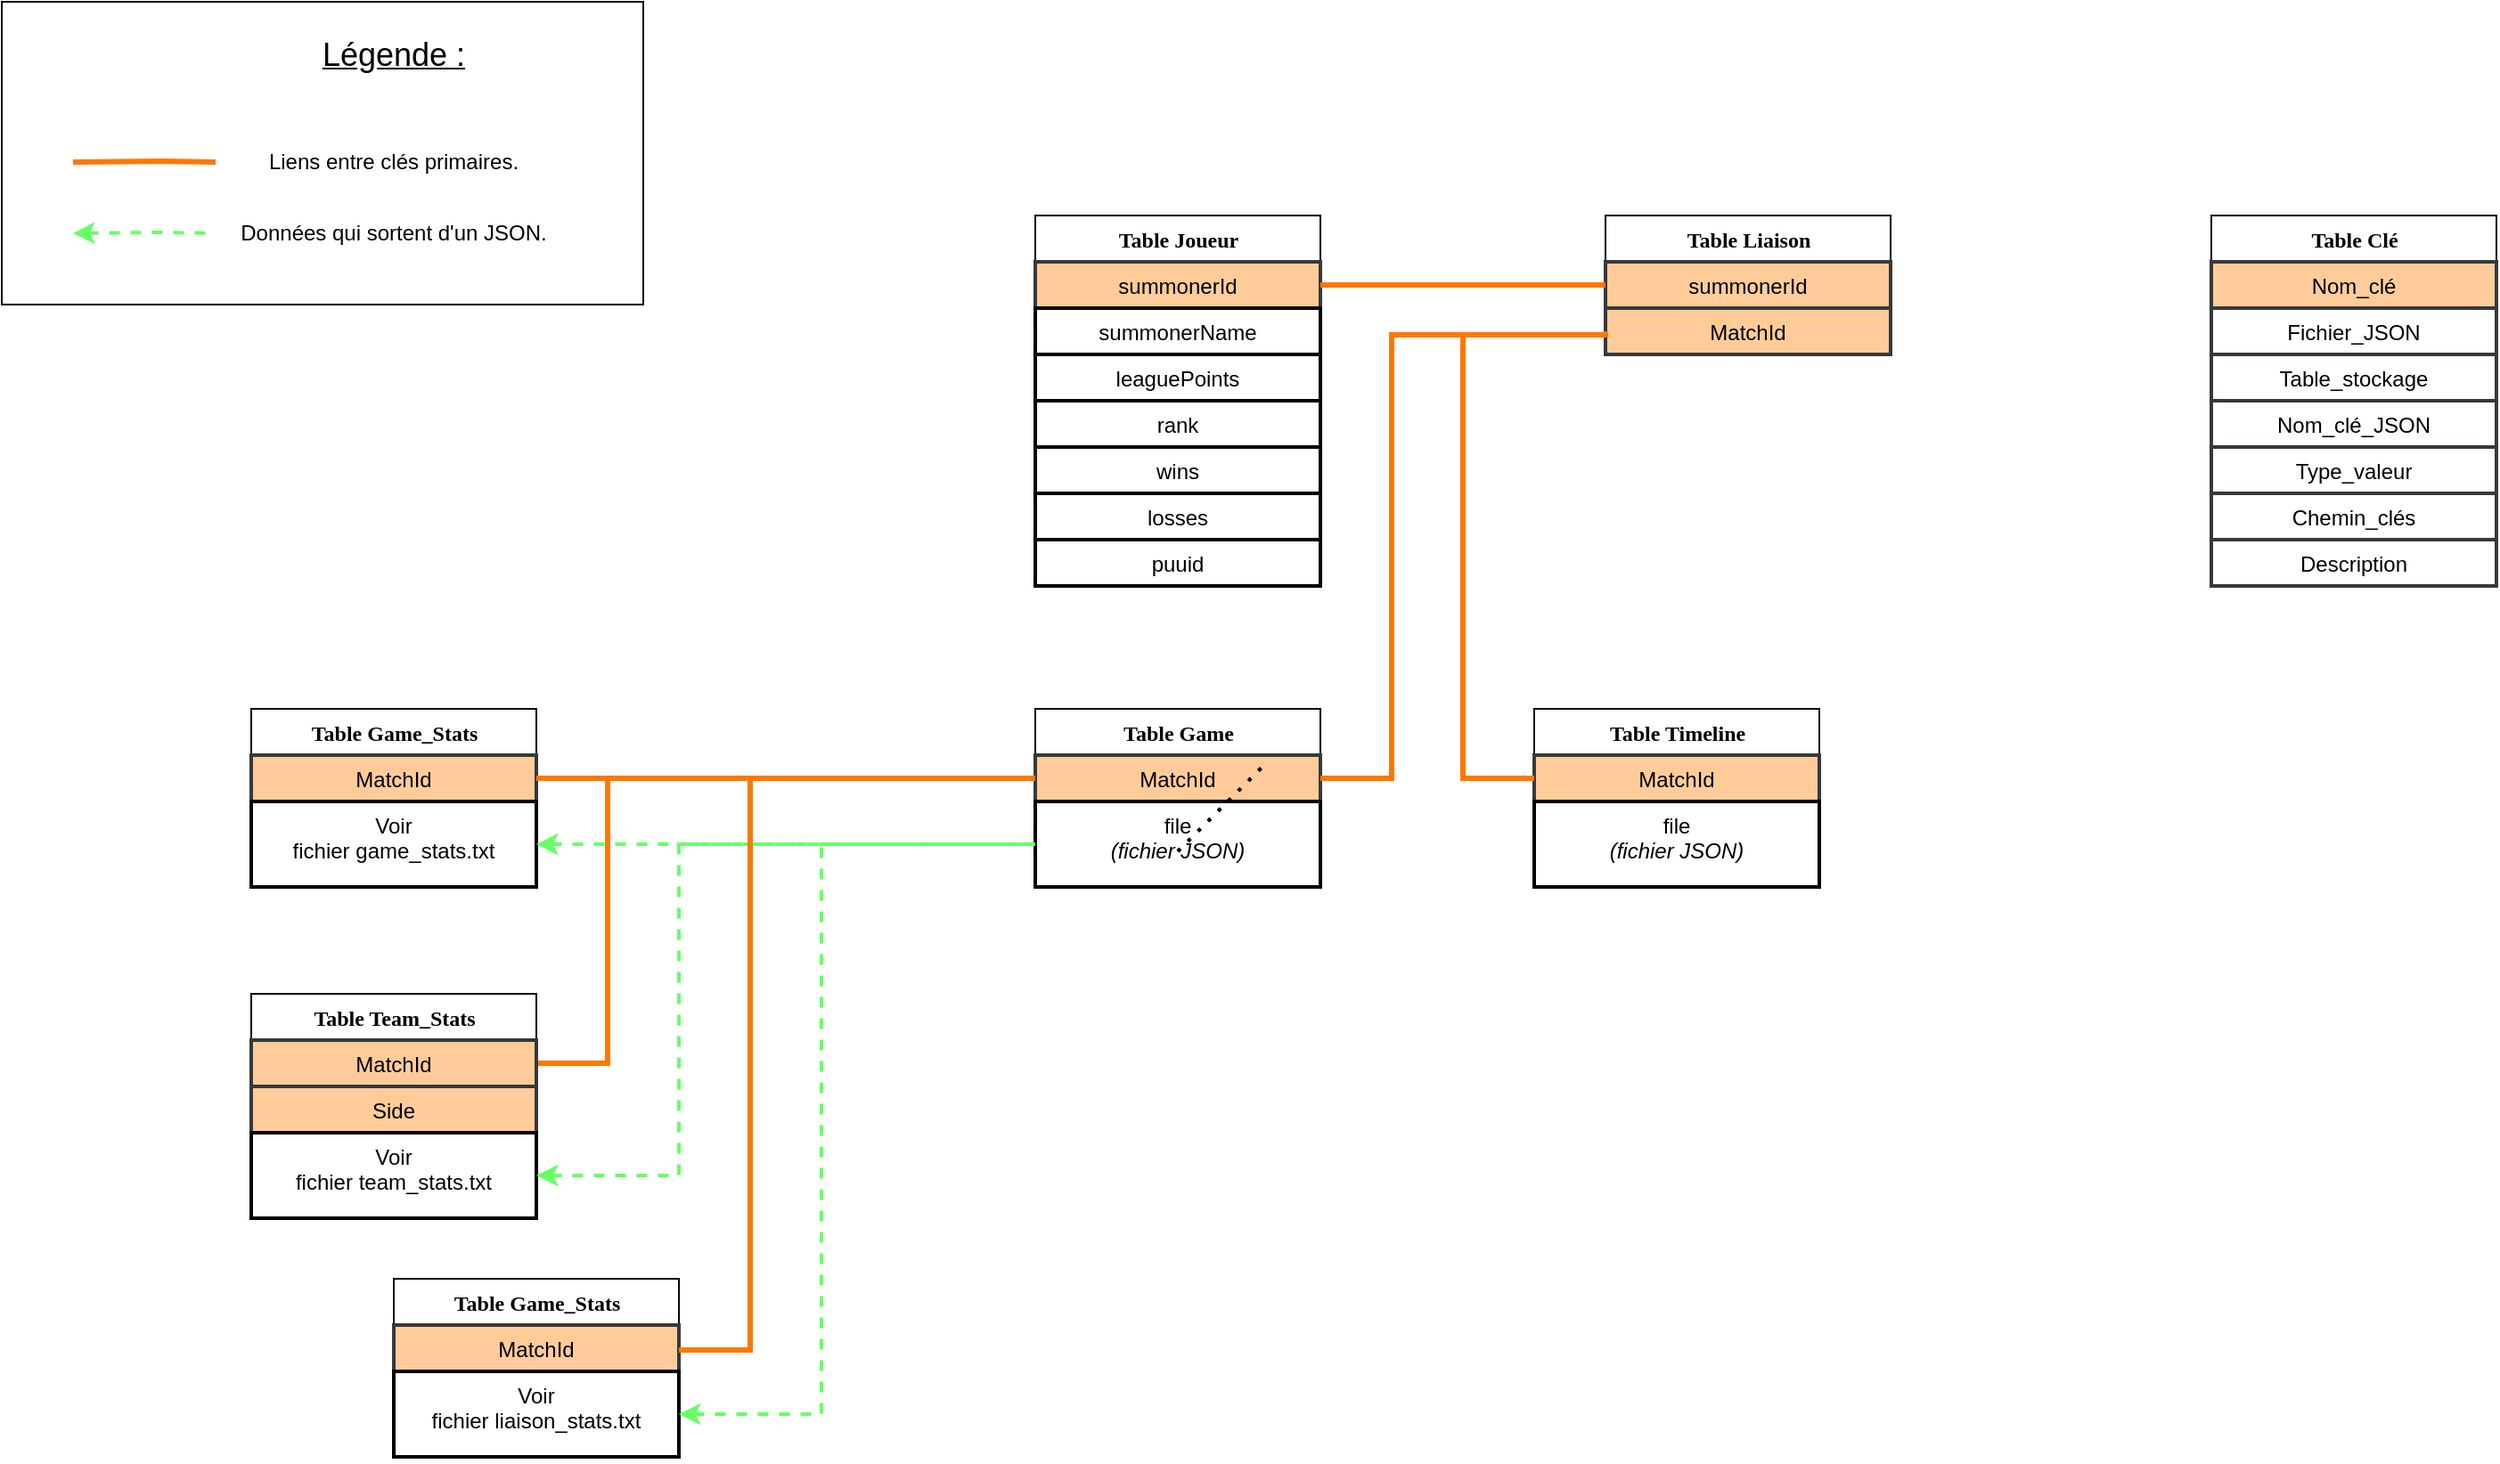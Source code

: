 <mxfile version="21.3.8" type="device">
  <diagram name="Page-1" id="9f46799a-70d6-7492-0946-bef42562c5a5">
    <mxGraphModel dx="1503" dy="995" grid="1" gridSize="10" guides="1" tooltips="1" connect="1" arrows="1" fold="1" page="1" pageScale="1" pageWidth="1100" pageHeight="850" background="none" math="0" shadow="0">
      <root>
        <mxCell id="0" />
        <mxCell id="1" parent="0" />
        <mxCell id="9pwFI_LOIYgy0ixQqE2M-47" style="edgeStyle=orthogonalEdgeStyle;rounded=0;orthogonalLoop=1;jettySize=auto;html=1;entryX=0;entryY=0.5;entryDx=0;entryDy=0;strokeColor=#ff7800;endArrow=none;endFill=0;strokeWidth=3;" edge="1" parent="1" target="9pwFI_LOIYgy0ixQqE2M-32">
          <mxGeometry relative="1" as="geometry">
            <mxPoint x="300" y="600" as="sourcePoint" />
            <Array as="points">
              <mxPoint x="270" y="600" />
              <mxPoint x="270" y="596" />
              <mxPoint x="340" y="596" />
              <mxPoint x="340" y="436" />
            </Array>
          </mxGeometry>
        </mxCell>
        <mxCell id="9pwFI_LOIYgy0ixQqE2M-60" value="" style="rounded=0;whiteSpace=wrap;html=1;" vertex="1" parent="1">
          <mxGeometry width="360" height="170" as="geometry" />
        </mxCell>
        <mxCell id="78961159f06e98e8-30" value="Table Joueur" style="swimlane;html=1;fontStyle=1;align=center;verticalAlign=top;childLayout=stackLayout;horizontal=1;startSize=26;horizontalStack=0;resizeParent=1;resizeLast=0;collapsible=1;marginBottom=0;swimlaneFillColor=#ffffff;rounded=0;shadow=0;comic=0;labelBackgroundColor=none;strokeWidth=1;fillColor=none;fontFamily=Verdana;fontSize=12" parent="1" vertex="1">
          <mxGeometry x="580" y="120" width="160" height="208" as="geometry" />
        </mxCell>
        <mxCell id="78961159f06e98e8-32" value="&lt;font color=&quot;#000000&quot;&gt;summonerId&lt;/font&gt;" style="text;html=1;strokeColor=#36393d;fillColor=#ffcc99;align=center;verticalAlign=top;spacingLeft=4;spacingRight=4;whiteSpace=wrap;overflow=hidden;rotatable=0;points=[[0,0.5],[1,0.5]];portConstraint=eastwest;shadow=0;strokeWidth=2;glass=0;perimeterSpacing=0;" parent="78961159f06e98e8-30" vertex="1">
          <mxGeometry y="26" width="160" height="26" as="geometry" />
        </mxCell>
        <mxCell id="9pwFI_LOIYgy0ixQqE2M-1" value="&lt;div align=&quot;center&quot;&gt;&lt;font color=&quot;#000000&quot;&gt;summonerName&lt;/font&gt;&lt;/div&gt;" style="text;html=1;strokeColor=#000000;fillColor=none;align=center;verticalAlign=top;spacingLeft=4;spacingRight=4;whiteSpace=wrap;overflow=hidden;rotatable=0;points=[[0,0.5],[1,0.5]];portConstraint=eastwest;shadow=0;strokeWidth=2;glass=1;" vertex="1" parent="78961159f06e98e8-30">
          <mxGeometry y="52" width="160" height="26" as="geometry" />
        </mxCell>
        <mxCell id="78961159f06e98e8-31" value="&lt;font color=&quot;#000000&quot;&gt;leaguePoints&lt;/font&gt;" style="text;html=1;strokeColor=#000000;fillColor=none;align=center;verticalAlign=top;spacingLeft=4;spacingRight=4;whiteSpace=wrap;overflow=hidden;rotatable=0;points=[[0,0.5],[1,0.5]];portConstraint=eastwest;glass=1;strokeWidth=2;" parent="78961159f06e98e8-30" vertex="1">
          <mxGeometry y="78" width="160" height="26" as="geometry" />
        </mxCell>
        <mxCell id="78961159f06e98e8-36" value="&lt;div align=&quot;center&quot;&gt;&lt;font color=&quot;#000000&quot;&gt;rank&lt;/font&gt;&lt;/div&gt;" style="text;html=1;strokeColor=#000000;fillColor=none;align=center;verticalAlign=top;spacingLeft=4;spacingRight=4;whiteSpace=wrap;overflow=hidden;rotatable=0;points=[[0,0.5],[1,0.5]];portConstraint=eastwest;glass=1;strokeWidth=2;" parent="78961159f06e98e8-30" vertex="1">
          <mxGeometry y="104" width="160" height="26" as="geometry" />
        </mxCell>
        <mxCell id="78961159f06e98e8-37" value="&lt;div align=&quot;center&quot;&gt;&lt;font color=&quot;#000000&quot;&gt;wins&lt;/font&gt;&lt;/div&gt;" style="text;html=1;strokeColor=#000000;fillColor=none;align=center;verticalAlign=top;spacingLeft=4;spacingRight=4;whiteSpace=wrap;overflow=hidden;rotatable=0;points=[[0,0.5],[1,0.5]];portConstraint=eastwest;strokeWidth=2;glass=1;" parent="78961159f06e98e8-30" vertex="1">
          <mxGeometry y="130" width="160" height="26" as="geometry" />
        </mxCell>
        <mxCell id="78961159f06e98e8-39" value="&lt;div align=&quot;center&quot;&gt;&lt;font color=&quot;#000000&quot;&gt;losses&lt;/font&gt;&lt;/div&gt;" style="text;html=1;strokeColor=#000000;fillColor=none;align=center;verticalAlign=top;spacingLeft=4;spacingRight=4;whiteSpace=wrap;overflow=hidden;rotatable=1;points=[[0,0.5],[1,0.5]];portConstraint=eastwest;strokeWidth=2;movable=1;resizable=1;deletable=1;editable=1;locked=0;connectable=1;" parent="78961159f06e98e8-30" vertex="1">
          <mxGeometry y="156" width="160" height="26" as="geometry" />
        </mxCell>
        <mxCell id="78961159f06e98e8-40" value="&lt;div align=&quot;center&quot;&gt;&lt;font color=&quot;#000000&quot;&gt;puuid&lt;/font&gt;&lt;/div&gt;" style="text;html=1;strokeColor=#000000;fillColor=none;align=center;verticalAlign=top;spacingLeft=4;spacingRight=4;whiteSpace=wrap;overflow=hidden;rotatable=0;points=[[0,0.5],[1,0.5]];portConstraint=eastwest;strokeWidth=2;glass=1;" parent="78961159f06e98e8-30" vertex="1">
          <mxGeometry y="182" width="160" height="26" as="geometry" />
        </mxCell>
        <mxCell id="9pwFI_LOIYgy0ixQqE2M-3" value="Table Liaison" style="swimlane;html=1;fontStyle=1;align=center;verticalAlign=top;childLayout=stackLayout;horizontal=1;startSize=26;horizontalStack=0;resizeParent=1;resizeLast=0;collapsible=1;marginBottom=0;swimlaneFillColor=#ffffff;rounded=0;shadow=0;comic=0;labelBackgroundColor=none;strokeWidth=1;fillColor=none;fontFamily=Verdana;fontSize=12" vertex="1" parent="1">
          <mxGeometry x="900" y="120" width="160" height="78" as="geometry" />
        </mxCell>
        <mxCell id="9pwFI_LOIYgy0ixQqE2M-4" value="&lt;font color=&quot;#000000&quot;&gt;summonerId&lt;/font&gt;" style="text;html=1;strokeColor=#36393d;fillColor=#ffcc99;align=center;verticalAlign=top;spacingLeft=4;spacingRight=4;whiteSpace=wrap;overflow=hidden;rotatable=0;points=[[0,0.5],[1,0.5]];portConstraint=eastwest;shadow=0;strokeWidth=2;glass=0;perimeterSpacing=0;" vertex="1" parent="9pwFI_LOIYgy0ixQqE2M-3">
          <mxGeometry y="26" width="160" height="26" as="geometry" />
        </mxCell>
        <mxCell id="9pwFI_LOIYgy0ixQqE2M-5" value="&lt;font color=&quot;#000000&quot;&gt;MatchId&lt;br&gt;&lt;/font&gt;" style="text;html=1;strokeColor=#36393d;fillColor=#ffcc99;align=center;verticalAlign=top;spacingLeft=4;spacingRight=4;whiteSpace=wrap;overflow=hidden;rotatable=0;points=[[0,0.5],[1,0.5]];portConstraint=eastwest;shadow=0;strokeWidth=2;glass=0;" vertex="1" parent="9pwFI_LOIYgy0ixQqE2M-3">
          <mxGeometry y="52" width="160" height="26" as="geometry" />
        </mxCell>
        <mxCell id="9pwFI_LOIYgy0ixQqE2M-14" style="rounded=0;orthogonalLoop=1;jettySize=auto;html=1;endArrow=none;endFill=0;strokeColor=#ff7800;strokeWidth=3;" edge="1" parent="1" source="78961159f06e98e8-32" target="9pwFI_LOIYgy0ixQqE2M-4">
          <mxGeometry relative="1" as="geometry" />
        </mxCell>
        <mxCell id="9pwFI_LOIYgy0ixQqE2M-23" value="Table Timeline" style="swimlane;html=1;fontStyle=1;align=center;verticalAlign=top;childLayout=stackLayout;horizontal=1;startSize=26;horizontalStack=0;resizeParent=1;resizeLast=0;collapsible=1;marginBottom=0;swimlaneFillColor=#ffffff;rounded=0;shadow=0;comic=0;labelBackgroundColor=none;strokeWidth=1;fillColor=none;fontFamily=Verdana;fontSize=12" vertex="1" parent="1">
          <mxGeometry x="860" y="397" width="160" height="100" as="geometry" />
        </mxCell>
        <mxCell id="9pwFI_LOIYgy0ixQqE2M-24" value="&lt;font color=&quot;#000000&quot;&gt;MatchId&lt;br&gt;&lt;/font&gt;" style="text;html=1;strokeColor=#36393d;fillColor=#ffcc99;align=center;verticalAlign=top;spacingLeft=4;spacingRight=4;whiteSpace=wrap;overflow=hidden;rotatable=0;points=[[0,0.5],[1,0.5]];portConstraint=eastwest;shadow=0;strokeWidth=2;glass=0;perimeterSpacing=0;" vertex="1" parent="9pwFI_LOIYgy0ixQqE2M-23">
          <mxGeometry y="26" width="160" height="26" as="geometry" />
        </mxCell>
        <mxCell id="9pwFI_LOIYgy0ixQqE2M-25" value="&lt;div&gt;&lt;font color=&quot;#000000&quot;&gt;file&lt;i&gt;&lt;br&gt;&lt;/i&gt;&lt;/font&gt;&lt;/div&gt;&lt;div&gt;&lt;font color=&quot;#000000&quot;&gt;&lt;i&gt; (fichier JSON)&lt;/i&gt;&lt;/font&gt;&lt;/div&gt;" style="text;html=1;strokeColor=#000000;fillColor=none;align=center;verticalAlign=top;spacingLeft=4;spacingRight=4;whiteSpace=wrap;overflow=hidden;rotatable=0;points=[[0,0.5],[1,0.5]];portConstraint=eastwest;shadow=0;strokeWidth=2;glass=1;" vertex="1" parent="9pwFI_LOIYgy0ixQqE2M-23">
          <mxGeometry y="52" width="160" height="48" as="geometry" />
        </mxCell>
        <mxCell id="9pwFI_LOIYgy0ixQqE2M-31" value="Table Game" style="swimlane;html=1;fontStyle=1;align=center;verticalAlign=top;childLayout=stackLayout;horizontal=1;startSize=26;horizontalStack=0;resizeParent=1;resizeLast=0;collapsible=1;marginBottom=0;swimlaneFillColor=#ffffff;rounded=0;shadow=0;comic=0;labelBackgroundColor=none;strokeWidth=1;fillColor=none;fontFamily=Verdana;fontSize=12" vertex="1" parent="1">
          <mxGeometry x="580" y="397" width="160" height="100" as="geometry" />
        </mxCell>
        <mxCell id="9pwFI_LOIYgy0ixQqE2M-32" value="&lt;font color=&quot;#000000&quot;&gt;MatchId&lt;br&gt;&lt;/font&gt;" style="text;html=1;strokeColor=#36393d;fillColor=#ffcc99;align=center;verticalAlign=top;spacingLeft=4;spacingRight=4;whiteSpace=wrap;overflow=hidden;rotatable=0;points=[[0,0.5],[1,0.5]];portConstraint=eastwest;shadow=0;strokeWidth=2;glass=0;perimeterSpacing=0;" vertex="1" parent="9pwFI_LOIYgy0ixQqE2M-31">
          <mxGeometry y="26" width="160" height="26" as="geometry" />
        </mxCell>
        <mxCell id="9pwFI_LOIYgy0ixQqE2M-33" value="&lt;div&gt;&lt;font color=&quot;#000000&quot;&gt;file&lt;i&gt;&lt;br&gt;&lt;/i&gt;&lt;/font&gt;&lt;/div&gt;&lt;div&gt;&lt;font color=&quot;#000000&quot;&gt;&lt;i&gt; (fichier JSON)&lt;/i&gt;&lt;/font&gt;&lt;/div&gt;" style="text;html=1;strokeColor=#000000;fillColor=none;align=center;verticalAlign=top;spacingLeft=4;spacingRight=4;whiteSpace=wrap;overflow=hidden;rotatable=0;points=[[0,0.5],[1,0.5]];portConstraint=eastwest;shadow=0;strokeWidth=2;glass=1;" vertex="1" parent="9pwFI_LOIYgy0ixQqE2M-31">
          <mxGeometry y="52" width="160" height="48" as="geometry" />
        </mxCell>
        <mxCell id="9pwFI_LOIYgy0ixQqE2M-34" style="rounded=0;orthogonalLoop=1;jettySize=auto;html=1;edgeStyle=orthogonalEdgeStyle;strokeColor=#ff7800;strokeWidth=3;endArrow=none;endFill=0;" edge="1" parent="1" source="9pwFI_LOIYgy0ixQqE2M-32" target="9pwFI_LOIYgy0ixQqE2M-5">
          <mxGeometry relative="1" as="geometry">
            <Array as="points">
              <mxPoint x="780" y="436" />
              <mxPoint x="780" y="187" />
            </Array>
          </mxGeometry>
        </mxCell>
        <mxCell id="9pwFI_LOIYgy0ixQqE2M-35" style="edgeStyle=orthogonalEdgeStyle;rounded=0;orthogonalLoop=1;jettySize=auto;html=1;entryX=0;entryY=0.5;entryDx=0;entryDy=0;strokeColor=#ff7800;strokeWidth=3;endArrow=none;endFill=0;" edge="1" parent="1" source="9pwFI_LOIYgy0ixQqE2M-24" target="9pwFI_LOIYgy0ixQqE2M-5">
          <mxGeometry relative="1" as="geometry">
            <Array as="points">
              <mxPoint x="820" y="436" />
              <mxPoint x="820" y="187" />
              <mxPoint x="900" y="187" />
            </Array>
          </mxGeometry>
        </mxCell>
        <mxCell id="9pwFI_LOIYgy0ixQqE2M-36" value="Table Game_Stats" style="swimlane;html=1;fontStyle=1;align=center;verticalAlign=top;childLayout=stackLayout;horizontal=1;startSize=26;horizontalStack=0;resizeParent=1;resizeLast=0;collapsible=1;marginBottom=0;swimlaneFillColor=#ffffff;rounded=0;shadow=0;comic=0;labelBackgroundColor=none;strokeWidth=1;fillColor=none;fontFamily=Verdana;fontSize=12" vertex="1" parent="1">
          <mxGeometry x="140" y="397" width="160" height="100" as="geometry" />
        </mxCell>
        <mxCell id="9pwFI_LOIYgy0ixQqE2M-37" value="&lt;font color=&quot;#000000&quot;&gt;MatchId&lt;br&gt;&lt;/font&gt;" style="text;html=1;strokeColor=#36393d;fillColor=#ffcc99;align=center;verticalAlign=top;spacingLeft=4;spacingRight=4;whiteSpace=wrap;overflow=hidden;rotatable=0;points=[[0,0.5],[1,0.5]];portConstraint=eastwest;shadow=0;strokeWidth=2;glass=0;perimeterSpacing=0;" vertex="1" parent="9pwFI_LOIYgy0ixQqE2M-36">
          <mxGeometry y="26" width="160" height="26" as="geometry" />
        </mxCell>
        <mxCell id="9pwFI_LOIYgy0ixQqE2M-38" value="&lt;div&gt;&lt;font color=&quot;#000000&quot;&gt;Voir&lt;/font&gt;&lt;/div&gt;&lt;div&gt;&lt;font color=&quot;#000000&quot;&gt;fichier game_stats.txt&lt;/font&gt;&lt;/div&gt;" style="text;html=1;strokeColor=#000000;fillColor=none;align=center;verticalAlign=top;spacingLeft=4;spacingRight=4;whiteSpace=wrap;overflow=hidden;rotatable=0;points=[[0,0.5],[1,0.5]];portConstraint=eastwest;shadow=0;strokeWidth=2;glass=1;" vertex="1" parent="9pwFI_LOIYgy0ixQqE2M-36">
          <mxGeometry y="52" width="160" height="48" as="geometry" />
        </mxCell>
        <mxCell id="9pwFI_LOIYgy0ixQqE2M-39" style="edgeStyle=orthogonalEdgeStyle;rounded=0;orthogonalLoop=1;jettySize=auto;html=1;exitX=1;exitY=0.5;exitDx=0;exitDy=0;entryX=0;entryY=0.5;entryDx=0;entryDy=0;strokeColor=#ff7800;strokeWidth=3;endArrow=none;endFill=0;" edge="1" parent="1" source="9pwFI_LOIYgy0ixQqE2M-37" target="9pwFI_LOIYgy0ixQqE2M-32">
          <mxGeometry relative="1" as="geometry" />
        </mxCell>
        <mxCell id="9pwFI_LOIYgy0ixQqE2M-40" style="edgeStyle=orthogonalEdgeStyle;rounded=0;orthogonalLoop=1;jettySize=auto;html=1;entryX=0;entryY=0.5;entryDx=0;entryDy=0;fillColor=#cdeb8b;strokeColor=#66FF66;dashed=1;strokeWidth=2;endArrow=none;endFill=0;startArrow=classic;startFill=1;" edge="1" parent="1" source="9pwFI_LOIYgy0ixQqE2M-38" target="9pwFI_LOIYgy0ixQqE2M-33">
          <mxGeometry relative="1" as="geometry" />
        </mxCell>
        <mxCell id="9pwFI_LOIYgy0ixQqE2M-41" value="Table Team_Stats" style="swimlane;html=1;fontStyle=1;align=center;verticalAlign=top;childLayout=stackLayout;horizontal=1;startSize=26;horizontalStack=0;resizeParent=1;resizeLast=0;collapsible=1;marginBottom=0;swimlaneFillColor=#ffffff;rounded=0;shadow=0;comic=0;labelBackgroundColor=none;strokeWidth=1;fillColor=none;fontFamily=Verdana;fontSize=12" vertex="1" parent="1">
          <mxGeometry x="140" y="557" width="160" height="126" as="geometry" />
        </mxCell>
        <mxCell id="9pwFI_LOIYgy0ixQqE2M-63" value="&lt;font color=&quot;#000000&quot;&gt;MatchId&lt;br&gt;&lt;/font&gt;" style="text;html=1;strokeColor=#36393d;fillColor=#ffcc99;align=center;verticalAlign=top;spacingLeft=4;spacingRight=4;whiteSpace=wrap;overflow=hidden;rotatable=0;points=[[0,0.5],[1,0.5]];portConstraint=eastwest;shadow=0;strokeWidth=2;glass=0;perimeterSpacing=0;" vertex="1" parent="9pwFI_LOIYgy0ixQqE2M-41">
          <mxGeometry y="26" width="160" height="26" as="geometry" />
        </mxCell>
        <mxCell id="9pwFI_LOIYgy0ixQqE2M-42" value="&lt;font color=&quot;#000000&quot;&gt;Side&lt;br&gt;&lt;/font&gt;" style="text;html=1;strokeColor=#36393d;fillColor=#ffcc99;align=center;verticalAlign=top;spacingLeft=4;spacingRight=4;whiteSpace=wrap;overflow=hidden;rotatable=0;points=[[0,0.5],[1,0.5]];portConstraint=eastwest;shadow=0;strokeWidth=2;glass=0;perimeterSpacing=0;" vertex="1" parent="9pwFI_LOIYgy0ixQqE2M-41">
          <mxGeometry y="52" width="160" height="26" as="geometry" />
        </mxCell>
        <mxCell id="9pwFI_LOIYgy0ixQqE2M-43" value="&lt;div&gt;&lt;font color=&quot;#000000&quot;&gt;Voir&lt;/font&gt;&lt;/div&gt;&lt;div&gt;&lt;font color=&quot;#000000&quot;&gt;fichier team_stats.txt&lt;/font&gt;&lt;/div&gt;" style="text;html=1;strokeColor=#000000;fillColor=none;align=center;verticalAlign=top;spacingLeft=4;spacingRight=4;whiteSpace=wrap;overflow=hidden;rotatable=0;points=[[0,0.5],[1,0.5]];portConstraint=eastwest;shadow=0;strokeWidth=2;glass=1;" vertex="1" parent="9pwFI_LOIYgy0ixQqE2M-41">
          <mxGeometry y="78" width="160" height="48" as="geometry" />
        </mxCell>
        <mxCell id="9pwFI_LOIYgy0ixQqE2M-44" value="Table Game_Stats" style="swimlane;html=1;fontStyle=1;align=center;verticalAlign=top;childLayout=stackLayout;horizontal=1;startSize=26;horizontalStack=0;resizeParent=1;resizeLast=0;collapsible=1;marginBottom=0;swimlaneFillColor=#ffffff;rounded=0;shadow=0;comic=0;labelBackgroundColor=none;strokeWidth=1;fillColor=none;fontFamily=Verdana;fontSize=12" vertex="1" parent="1">
          <mxGeometry x="220" y="717" width="160" height="100" as="geometry" />
        </mxCell>
        <mxCell id="9pwFI_LOIYgy0ixQqE2M-45" value="&lt;font color=&quot;#000000&quot;&gt;MatchId&lt;br&gt;&lt;/font&gt;" style="text;html=1;strokeColor=#36393d;fillColor=#ffcc99;align=center;verticalAlign=top;spacingLeft=4;spacingRight=4;whiteSpace=wrap;overflow=hidden;rotatable=0;points=[[0,0.5],[1,0.5]];portConstraint=eastwest;shadow=0;strokeWidth=2;glass=0;perimeterSpacing=0;" vertex="1" parent="9pwFI_LOIYgy0ixQqE2M-44">
          <mxGeometry y="26" width="160" height="26" as="geometry" />
        </mxCell>
        <mxCell id="9pwFI_LOIYgy0ixQqE2M-46" value="&lt;div&gt;&lt;font color=&quot;#000000&quot;&gt;Voir&lt;/font&gt;&lt;/div&gt;&lt;div&gt;&lt;font color=&quot;#000000&quot;&gt;fichier liaison_stats.txt&lt;/font&gt;&lt;/div&gt;" style="text;html=1;strokeColor=#000000;fillColor=none;align=center;verticalAlign=top;spacingLeft=4;spacingRight=4;whiteSpace=wrap;overflow=hidden;rotatable=0;points=[[0,0.5],[1,0.5]];portConstraint=eastwest;shadow=0;strokeWidth=2;glass=1;" vertex="1" parent="9pwFI_LOIYgy0ixQqE2M-44">
          <mxGeometry y="52" width="160" height="48" as="geometry" />
        </mxCell>
        <mxCell id="9pwFI_LOIYgy0ixQqE2M-48" style="edgeStyle=orthogonalEdgeStyle;rounded=0;orthogonalLoop=1;jettySize=auto;html=1;strokeColor=#ff7800;strokeWidth=3;endArrow=none;endFill=0;" edge="1" parent="1" source="9pwFI_LOIYgy0ixQqE2M-45" target="9pwFI_LOIYgy0ixQqE2M-32">
          <mxGeometry relative="1" as="geometry">
            <Array as="points">
              <mxPoint x="420" y="757" />
              <mxPoint x="420" y="436" />
            </Array>
          </mxGeometry>
        </mxCell>
        <mxCell id="9pwFI_LOIYgy0ixQqE2M-49" style="edgeStyle=orthogonalEdgeStyle;rounded=0;orthogonalLoop=1;jettySize=auto;html=1;strokeColor=#66FF66;strokeWidth=2;endArrow=none;endFill=0;dashed=1;startArrow=classic;startFill=1;" edge="1" parent="1" source="9pwFI_LOIYgy0ixQqE2M-46" target="9pwFI_LOIYgy0ixQqE2M-33">
          <mxGeometry relative="1" as="geometry">
            <Array as="points">
              <mxPoint x="460" y="793" />
              <mxPoint x="460" y="473" />
            </Array>
          </mxGeometry>
        </mxCell>
        <mxCell id="9pwFI_LOIYgy0ixQqE2M-50" value="&lt;div&gt;&lt;font style=&quot;font-size: 18px;&quot;&gt;&lt;u&gt;Légende :&lt;/u&gt;&lt;/font&gt;&lt;/div&gt;" style="text;strokeColor=none;align=center;fillColor=none;html=1;verticalAlign=middle;whiteSpace=wrap;rounded=0;" vertex="1" parent="1">
          <mxGeometry x="120" y="20" width="200" height="20" as="geometry" />
        </mxCell>
        <mxCell id="9pwFI_LOIYgy0ixQqE2M-51" value="" style="endArrow=none;dashed=1;html=1;dashPattern=1 3;strokeWidth=2;rounded=0;" edge="1" parent="1">
          <mxGeometry width="50" height="50" relative="1" as="geometry">
            <mxPoint x="660" y="477" as="sourcePoint" />
            <mxPoint x="710" y="427" as="targetPoint" />
          </mxGeometry>
        </mxCell>
        <mxCell id="9pwFI_LOIYgy0ixQqE2M-52" value="" style="endArrow=none;dashed=1;html=1;dashPattern=1 3;strokeWidth=2;rounded=0;" edge="1" parent="1">
          <mxGeometry width="50" height="50" relative="1" as="geometry">
            <mxPoint x="660" y="477" as="sourcePoint" />
            <mxPoint x="710" y="427" as="targetPoint" />
          </mxGeometry>
        </mxCell>
        <mxCell id="9pwFI_LOIYgy0ixQqE2M-53" value="" style="endArrow=none;html=1;strokeWidth=3;rounded=0;entryX=0;entryY=0.5;entryDx=0;entryDy=0;strokeColor=#ff7800;" edge="1" parent="1" target="9pwFI_LOIYgy0ixQqE2M-55">
          <mxGeometry width="50" height="50" relative="1" as="geometry">
            <mxPoint x="40" y="90" as="sourcePoint" />
            <mxPoint x="130" y="90" as="targetPoint" />
            <Array as="points">
              <mxPoint x="90" y="89.5" />
            </Array>
          </mxGeometry>
        </mxCell>
        <mxCell id="9pwFI_LOIYgy0ixQqE2M-55" value="&lt;div&gt;Liens entre clés primaires.&lt;/div&gt;" style="text;strokeColor=none;align=center;fillColor=none;html=1;verticalAlign=middle;whiteSpace=wrap;rounded=0;" vertex="1" parent="1">
          <mxGeometry x="120" y="80" width="200" height="20" as="geometry" />
        </mxCell>
        <mxCell id="9pwFI_LOIYgy0ixQqE2M-56" value="&lt;div&gt;Données qui sortent d&#39;un JSON.&lt;br&gt;&lt;/div&gt;" style="text;strokeColor=none;align=center;fillColor=none;html=1;verticalAlign=middle;whiteSpace=wrap;rounded=0;" vertex="1" parent="1">
          <mxGeometry x="120" y="120" width="200" height="20" as="geometry" />
        </mxCell>
        <mxCell id="9pwFI_LOIYgy0ixQqE2M-57" value="" style="endArrow=none;html=1;strokeWidth=2;rounded=0;entryX=0;entryY=0.5;entryDx=0;entryDy=0;strokeColor=#66FF66;dashed=1;startArrow=classic;startFill=1;" edge="1" parent="1">
          <mxGeometry width="50" height="50" relative="1" as="geometry">
            <mxPoint x="40" y="130" as="sourcePoint" />
            <mxPoint x="120" y="130" as="targetPoint" />
            <Array as="points">
              <mxPoint x="90" y="129.5" />
            </Array>
          </mxGeometry>
        </mxCell>
        <mxCell id="9pwFI_LOIYgy0ixQqE2M-62" style="edgeStyle=orthogonalEdgeStyle;rounded=0;orthogonalLoop=1;jettySize=auto;html=1;entryX=0;entryY=0.5;entryDx=0;entryDy=0;dashed=1;strokeWidth=2;strokeColor=#66FF66;startArrow=classic;startFill=1;endArrow=none;endFill=0;" edge="1" parent="1" source="9pwFI_LOIYgy0ixQqE2M-43" target="9pwFI_LOIYgy0ixQqE2M-33">
          <mxGeometry relative="1" as="geometry">
            <Array as="points">
              <mxPoint x="380" y="659" />
              <mxPoint x="380" y="473" />
            </Array>
          </mxGeometry>
        </mxCell>
        <mxCell id="9pwFI_LOIYgy0ixQqE2M-64" value="Table Clé" style="swimlane;html=1;fontStyle=1;align=center;verticalAlign=top;childLayout=stackLayout;horizontal=1;startSize=26;horizontalStack=0;resizeParent=1;resizeLast=0;collapsible=1;marginBottom=0;swimlaneFillColor=#ffffff;rounded=0;shadow=0;comic=0;labelBackgroundColor=none;strokeWidth=1;fillColor=none;fontFamily=Verdana;fontSize=12" vertex="1" parent="1">
          <mxGeometry x="1240" y="120" width="160" height="208" as="geometry" />
        </mxCell>
        <mxCell id="9pwFI_LOIYgy0ixQqE2M-65" value="&lt;font color=&quot;#000000&quot;&gt;Nom_clé&lt;/font&gt;" style="text;html=1;strokeColor=#36393d;fillColor=#ffcc99;align=center;verticalAlign=top;spacingLeft=4;spacingRight=4;whiteSpace=wrap;overflow=hidden;rotatable=0;points=[[0,0.5],[1,0.5]];portConstraint=eastwest;shadow=0;strokeWidth=2;glass=0;perimeterSpacing=0;" vertex="1" parent="9pwFI_LOIYgy0ixQqE2M-64">
          <mxGeometry y="26" width="160" height="26" as="geometry" />
        </mxCell>
        <mxCell id="9pwFI_LOIYgy0ixQqE2M-71" value="&lt;font color=&quot;#000000&quot;&gt;Fichier_JSON&lt;/font&gt;" style="text;html=1;strokeColor=#36393d;fillColor=#FFFFFF;align=center;verticalAlign=top;spacingLeft=4;spacingRight=4;whiteSpace=wrap;overflow=hidden;rotatable=0;points=[[0,0.5],[1,0.5]];portConstraint=eastwest;shadow=0;strokeWidth=2;glass=0;" vertex="1" parent="9pwFI_LOIYgy0ixQqE2M-64">
          <mxGeometry y="52" width="160" height="26" as="geometry" />
        </mxCell>
        <mxCell id="9pwFI_LOIYgy0ixQqE2M-70" value="&lt;font color=&quot;#000000&quot;&gt;Table_stockage&lt;/font&gt;" style="text;html=1;strokeColor=#36393d;fillColor=#FFFFFF;align=center;verticalAlign=top;spacingLeft=4;spacingRight=4;whiteSpace=wrap;overflow=hidden;rotatable=0;points=[[0,0.5],[1,0.5]];portConstraint=eastwest;shadow=0;strokeWidth=2;glass=0;" vertex="1" parent="9pwFI_LOIYgy0ixQqE2M-64">
          <mxGeometry y="78" width="160" height="26" as="geometry" />
        </mxCell>
        <mxCell id="9pwFI_LOIYgy0ixQqE2M-67" value="&lt;font color=&quot;#000000&quot;&gt;Nom_clé_JSON&lt;/font&gt;" style="text;html=1;strokeColor=#36393d;fillColor=#FFFFFF;align=center;verticalAlign=top;spacingLeft=4;spacingRight=4;whiteSpace=wrap;overflow=hidden;rotatable=0;points=[[0,0.5],[1,0.5]];portConstraint=eastwest;shadow=0;strokeWidth=2;glass=0;" vertex="1" parent="9pwFI_LOIYgy0ixQqE2M-64">
          <mxGeometry y="104" width="160" height="26" as="geometry" />
        </mxCell>
        <mxCell id="9pwFI_LOIYgy0ixQqE2M-68" value="&lt;font color=&quot;#000000&quot;&gt;Type_valeur&lt;br&gt;&lt;/font&gt;" style="text;html=1;strokeColor=#36393d;fillColor=#FFFFFF;align=center;verticalAlign=top;spacingLeft=4;spacingRight=4;whiteSpace=wrap;overflow=hidden;rotatable=0;points=[[0,0.5],[1,0.5]];portConstraint=eastwest;shadow=0;strokeWidth=2;glass=0;" vertex="1" parent="9pwFI_LOIYgy0ixQqE2M-64">
          <mxGeometry y="130" width="160" height="26" as="geometry" />
        </mxCell>
        <mxCell id="9pwFI_LOIYgy0ixQqE2M-69" value="&lt;font color=&quot;#000000&quot;&gt;Chemin_clés&lt;br&gt;&lt;/font&gt;" style="text;html=1;strokeColor=#36393d;fillColor=#FFFFFF;align=center;verticalAlign=top;spacingLeft=4;spacingRight=4;whiteSpace=wrap;overflow=hidden;rotatable=0;points=[[0,0.5],[1,0.5]];portConstraint=eastwest;shadow=0;strokeWidth=2;glass=0;" vertex="1" parent="9pwFI_LOIYgy0ixQqE2M-64">
          <mxGeometry y="156" width="160" height="26" as="geometry" />
        </mxCell>
        <mxCell id="9pwFI_LOIYgy0ixQqE2M-66" value="&lt;font color=&quot;#000000&quot;&gt;Description&lt;br&gt;&lt;/font&gt;" style="text;html=1;strokeColor=#36393d;fillColor=#FFFFFF;align=center;verticalAlign=top;spacingLeft=4;spacingRight=4;whiteSpace=wrap;overflow=hidden;rotatable=0;points=[[0,0.5],[1,0.5]];portConstraint=eastwest;shadow=0;strokeWidth=2;glass=0;" vertex="1" parent="9pwFI_LOIYgy0ixQqE2M-64">
          <mxGeometry y="182" width="160" height="26" as="geometry" />
        </mxCell>
      </root>
    </mxGraphModel>
  </diagram>
</mxfile>
